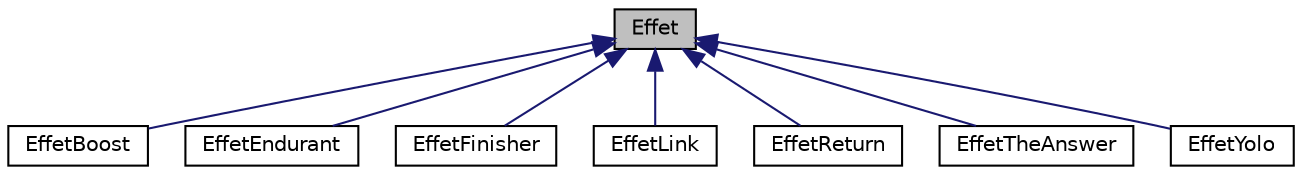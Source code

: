 digraph "Effet"
{
  edge [fontname="Helvetica",fontsize="10",labelfontname="Helvetica",labelfontsize="10"];
  node [fontname="Helvetica",fontsize="10",shape=record];
  Node1 [label="Effet",height=0.2,width=0.4,color="black", fillcolor="grey75", style="filled" fontcolor="black"];
  Node1 -> Node2 [dir="back",color="midnightblue",fontsize="10",style="solid",fontname="Helvetica"];
  Node2 [label="EffetBoost",height=0.2,width=0.4,color="black", fillcolor="white", style="filled",URL="$class_effet_boost.html"];
  Node1 -> Node3 [dir="back",color="midnightblue",fontsize="10",style="solid",fontname="Helvetica"];
  Node3 [label="EffetEndurant",height=0.2,width=0.4,color="black", fillcolor="white", style="filled",URL="$class_effet_endurant.html"];
  Node1 -> Node4 [dir="back",color="midnightblue",fontsize="10",style="solid",fontname="Helvetica"];
  Node4 [label="EffetFinisher",height=0.2,width=0.4,color="black", fillcolor="white", style="filled",URL="$class_effet_finisher.html"];
  Node1 -> Node5 [dir="back",color="midnightblue",fontsize="10",style="solid",fontname="Helvetica"];
  Node5 [label="EffetLink",height=0.2,width=0.4,color="black", fillcolor="white", style="filled",URL="$class_effet_link.html"];
  Node1 -> Node6 [dir="back",color="midnightblue",fontsize="10",style="solid",fontname="Helvetica"];
  Node6 [label="EffetReturn",height=0.2,width=0.4,color="black", fillcolor="white", style="filled",URL="$class_effet_return.html"];
  Node1 -> Node7 [dir="back",color="midnightblue",fontsize="10",style="solid",fontname="Helvetica"];
  Node7 [label="EffetTheAnswer",height=0.2,width=0.4,color="black", fillcolor="white", style="filled",URL="$class_effet_the_answer.html"];
  Node1 -> Node8 [dir="back",color="midnightblue",fontsize="10",style="solid",fontname="Helvetica"];
  Node8 [label="EffetYolo",height=0.2,width=0.4,color="black", fillcolor="white", style="filled",URL="$class_effet_yolo.html"];
}

